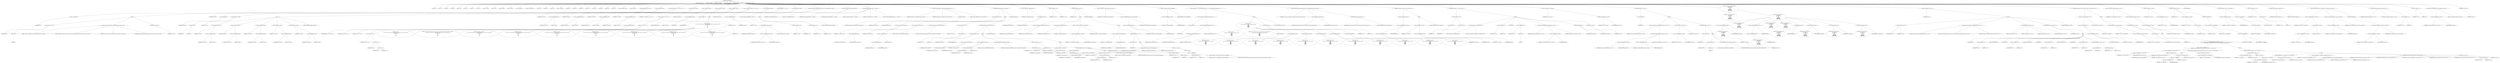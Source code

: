 digraph hostapd_notif_assoc {  
"1000129" [label = "(METHOD,hostapd_notif_assoc)" ]
"1000130" [label = "(PARAM,hostapd_data *hapd)" ]
"1000131" [label = "(PARAM,const u8 *addr)" ]
"1000132" [label = "(PARAM,const u8 *req_ies)" ]
"1000133" [label = "(PARAM,size_t req_ies_len)" ]
"1000134" [label = "(PARAM,int reassoc)" ]
"1000135" [label = "(BLOCK,,)" ]
"1000136" [label = "(LOCAL,v5: int)" ]
"1000137" [label = "(LOCAL,v7: int)" ]
"1000138" [label = "(LOCAL,v9: int)" ]
"1000139" [label = "(LOCAL,v10: int)" ]
"1000140" [label = "(LOCAL,v11: int)" ]
"1000141" [label = "(LOCAL,v12: int)" ]
"1000142" [label = "(LOCAL,v15: int)" ]
"1000143" [label = "(LOCAL,v17: int)" ]
"1000144" [label = "(LOCAL,v18: const u8 *)" ]
"1000145" [label = "(LOCAL,v19: size_t)" ]
"1000146" [label = "(LOCAL,v20: sta_info *)" ]
"1000147" [label = "(LOCAL,v21: sta_info *)" ]
"1000148" [label = "(LOCAL,v22: unsigned int)" ]
"1000149" [label = "(LOCAL,v23: wpa_state_machine *)" ]
"1000150" [label = "(LOCAL,v24: int)" ]
"1000151" [label = "(LOCAL,v25: int)" ]
"1000152" [label = "(LOCAL,v26: u32)" ]
"1000153" [label = "(LOCAL,v27: unsigned int)" ]
"1000154" [label = "(LOCAL,v28: int)" ]
"1000155" [label = "(LOCAL,v29: int)" ]
"1000156" [label = "(LOCAL,v30: int)" ]
"1000157" [label = "(LOCAL,v31: u8 *)" ]
"1000158" [label = "(LOCAL,v32: int)" ]
"1000159" [label = "(LOCAL,res: int)" ]
"1000160" [label = "(LOCAL,resa: int)" ]
"1000161" [label = "(LOCAL,v35: int)" ]
"1000162" [label = "(LOCAL,elems: ieee802_11_elems)" ]
"1000163" [label = "(LOCAL,buf: u8 [ 1064 ])" ]
"1000164" [label = "(CONTROL_STRUCTURE,if ( !addr ),if ( !addr ))" ]
"1000165" [label = "(<operator>.logicalNot,!addr)" ]
"1000166" [label = "(IDENTIFIER,addr,!addr)" ]
"1000167" [label = "(BLOCK,,)" ]
"1000168" [label = "(<operator>.assignment,v15 = -1)" ]
"1000169" [label = "(IDENTIFIER,v15,v15 = -1)" ]
"1000170" [label = "(<operator>.minus,-1)" ]
"1000171" [label = "(LITERAL,1,-1)" ]
"1000172" [label = "(wpa_printf,wpa_printf(2, \"hostapd_notif_assoc: Skip event with no address\", req_ies, req_ies_len))" ]
"1000173" [label = "(LITERAL,2,wpa_printf(2, \"hostapd_notif_assoc: Skip event with no address\", req_ies, req_ies_len))" ]
"1000174" [label = "(LITERAL,\"hostapd_notif_assoc: Skip event with no address\",wpa_printf(2, \"hostapd_notif_assoc: Skip event with no address\", req_ies, req_ies_len))" ]
"1000175" [label = "(IDENTIFIER,req_ies,wpa_printf(2, \"hostapd_notif_assoc: Skip event with no address\", req_ies, req_ies_len))" ]
"1000176" [label = "(IDENTIFIER,req_ies_len,wpa_printf(2, \"hostapd_notif_assoc: Skip event with no address\", req_ies, req_ies_len))" ]
"1000177" [label = "(RETURN,return v15;,return v15;)" ]
"1000178" [label = "(IDENTIFIER,v15,return v15;)" ]
"1000179" [label = "(<operator>.assignment,v5 = *addr)" ]
"1000180" [label = "(IDENTIFIER,v5,v5 = *addr)" ]
"1000181" [label = "(<operator>.indirection,*addr)" ]
"1000182" [label = "(IDENTIFIER,addr,v5 = *addr)" ]
"1000183" [label = "(CONTROL_STRUCTURE,if ( (v5 & 1) != 0 ),if ( (v5 & 1) != 0 ))" ]
"1000184" [label = "(<operator>.notEquals,(v5 & 1) != 0)" ]
"1000185" [label = "(<operator>.and,v5 & 1)" ]
"1000186" [label = "(IDENTIFIER,v5,v5 & 1)" ]
"1000187" [label = "(LITERAL,1,v5 & 1)" ]
"1000188" [label = "(LITERAL,0,(v5 & 1) != 0)" ]
"1000189" [label = "(BLOCK,,)" ]
"1000190" [label = "(<operator>.assignment,v7 = addr[1])" ]
"1000191" [label = "(IDENTIFIER,v7,v7 = addr[1])" ]
"1000192" [label = "(<operator>.indirectIndexAccess,addr[1])" ]
"1000193" [label = "(IDENTIFIER,addr,v7 = addr[1])" ]
"1000194" [label = "(LITERAL,1,v7 = addr[1])" ]
"1000195" [label = "(<operator>.assignment,v9 = addr[2])" ]
"1000196" [label = "(IDENTIFIER,v9,v9 = addr[2])" ]
"1000197" [label = "(<operator>.indirectIndexAccess,addr[2])" ]
"1000198" [label = "(IDENTIFIER,addr,v9 = addr[2])" ]
"1000199" [label = "(LITERAL,2,v9 = addr[2])" ]
"1000200" [label = "(<operator>.assignment,v10 = addr[3])" ]
"1000201" [label = "(IDENTIFIER,v10,v10 = addr[3])" ]
"1000202" [label = "(<operator>.indirectIndexAccess,addr[3])" ]
"1000203" [label = "(IDENTIFIER,addr,v10 = addr[3])" ]
"1000204" [label = "(LITERAL,3,v10 = addr[3])" ]
"1000205" [label = "(<operator>.assignment,v11 = addr[4])" ]
"1000206" [label = "(IDENTIFIER,v11,v11 = addr[4])" ]
"1000207" [label = "(<operator>.indirectIndexAccess,addr[4])" ]
"1000208" [label = "(IDENTIFIER,addr,v11 = addr[4])" ]
"1000209" [label = "(LITERAL,4,v11 = addr[4])" ]
"1000210" [label = "(<operator>.assignment,v12 = addr[5])" ]
"1000211" [label = "(IDENTIFIER,v12,v12 = addr[5])" ]
"1000212" [label = "(<operator>.indirectIndexAccess,addr[5])" ]
"1000213" [label = "(IDENTIFIER,addr,v12 = addr[5])" ]
"1000214" [label = "(LITERAL,5,v12 = addr[5])" ]
"1000215" [label = "(CONTROL_STRUCTURE,goto LABEL_6;,goto LABEL_6;)" ]
"1000216" [label = "(<operator>.assignment,v7 = addr[1])" ]
"1000217" [label = "(IDENTIFIER,v7,v7 = addr[1])" ]
"1000218" [label = "(<operator>.indirectIndexAccess,addr[1])" ]
"1000219" [label = "(IDENTIFIER,addr,v7 = addr[1])" ]
"1000220" [label = "(LITERAL,1,v7 = addr[1])" ]
"1000221" [label = "(<operator>.assignment,v9 = addr[2])" ]
"1000222" [label = "(IDENTIFIER,v9,v9 = addr[2])" ]
"1000223" [label = "(<operator>.indirectIndexAccess,addr[2])" ]
"1000224" [label = "(IDENTIFIER,addr,v9 = addr[2])" ]
"1000225" [label = "(LITERAL,2,v9 = addr[2])" ]
"1000226" [label = "(<operator>.assignment,v10 = addr[3])" ]
"1000227" [label = "(IDENTIFIER,v10,v10 = addr[3])" ]
"1000228" [label = "(<operator>.indirectIndexAccess,addr[3])" ]
"1000229" [label = "(IDENTIFIER,addr,v10 = addr[3])" ]
"1000230" [label = "(LITERAL,3,v10 = addr[3])" ]
"1000231" [label = "(<operator>.assignment,v11 = addr[4])" ]
"1000232" [label = "(IDENTIFIER,v11,v11 = addr[4])" ]
"1000233" [label = "(<operator>.indirectIndexAccess,addr[4])" ]
"1000234" [label = "(IDENTIFIER,addr,v11 = addr[4])" ]
"1000235" [label = "(LITERAL,4,v11 = addr[4])" ]
"1000236" [label = "(<operator>.assignment,v12 = addr[5] | v11 | v10 | v9 | v5 | v7)" ]
"1000237" [label = "(IDENTIFIER,v12,v12 = addr[5] | v11 | v10 | v9 | v5 | v7)" ]
"1000238" [label = "(<operator>.or,addr[5] | v11 | v10 | v9 | v5 | v7)" ]
"1000239" [label = "(<operator>.indirectIndexAccess,addr[5])" ]
"1000240" [label = "(IDENTIFIER,addr,addr[5] | v11 | v10 | v9 | v5 | v7)" ]
"1000241" [label = "(LITERAL,5,addr[5] | v11 | v10 | v9 | v5 | v7)" ]
"1000242" [label = "(<operator>.or,v11 | v10 | v9 | v5 | v7)" ]
"1000243" [label = "(IDENTIFIER,v11,v11 | v10 | v9 | v5 | v7)" ]
"1000244" [label = "(<operator>.or,v10 | v9 | v5 | v7)" ]
"1000245" [label = "(IDENTIFIER,v10,v10 | v9 | v5 | v7)" ]
"1000246" [label = "(<operator>.or,v9 | v5 | v7)" ]
"1000247" [label = "(IDENTIFIER,v9,v9 | v5 | v7)" ]
"1000248" [label = "(<operator>.or,v5 | v7)" ]
"1000249" [label = "(IDENTIFIER,v5,v5 | v7)" ]
"1000250" [label = "(IDENTIFIER,v7,v5 | v7)" ]
"1000251" [label = "(<operator>.assignment,res = addr[5])" ]
"1000252" [label = "(IDENTIFIER,res,res = addr[5])" ]
"1000253" [label = "(<operator>.indirectIndexAccess,addr[5])" ]
"1000254" [label = "(IDENTIFIER,addr,res = addr[5])" ]
"1000255" [label = "(LITERAL,5,res = addr[5])" ]
"1000256" [label = "(CONTROL_STRUCTURE,if ( !v12 ),if ( !v12 ))" ]
"1000257" [label = "(<operator>.logicalNot,!v12)" ]
"1000258" [label = "(IDENTIFIER,v12,!v12)" ]
"1000259" [label = "(BLOCK,,)" ]
"1000260" [label = "(JUMP_TARGET,LABEL_6)" ]
"1000261" [label = "(wpa_printf,wpa_printf(\n      2,\n      \"%s: Invalid SA=%02x:%02x:%02x:%02x:%02x:%02x in received indication - ignore this indication silently\",\n      \"hostapd_notif_assoc\",\n      v5,\n      v7,\n      v9,\n      v10,\n      v11,\n      v12))" ]
"1000262" [label = "(LITERAL,2,wpa_printf(\n      2,\n      \"%s: Invalid SA=%02x:%02x:%02x:%02x:%02x:%02x in received indication - ignore this indication silently\",\n      \"hostapd_notif_assoc\",\n      v5,\n      v7,\n      v9,\n      v10,\n      v11,\n      v12))" ]
"1000263" [label = "(LITERAL,\"%s: Invalid SA=%02x:%02x:%02x:%02x:%02x:%02x in received indication - ignore this indication silently\",wpa_printf(\n      2,\n      \"%s: Invalid SA=%02x:%02x:%02x:%02x:%02x:%02x in received indication - ignore this indication silently\",\n      \"hostapd_notif_assoc\",\n      v5,\n      v7,\n      v9,\n      v10,\n      v11,\n      v12))" ]
"1000264" [label = "(LITERAL,\"hostapd_notif_assoc\",wpa_printf(\n      2,\n      \"%s: Invalid SA=%02x:%02x:%02x:%02x:%02x:%02x in received indication - ignore this indication silently\",\n      \"hostapd_notif_assoc\",\n      v5,\n      v7,\n      v9,\n      v10,\n      v11,\n      v12))" ]
"1000265" [label = "(IDENTIFIER,v5,wpa_printf(\n      2,\n      \"%s: Invalid SA=%02x:%02x:%02x:%02x:%02x:%02x in received indication - ignore this indication silently\",\n      \"hostapd_notif_assoc\",\n      v5,\n      v7,\n      v9,\n      v10,\n      v11,\n      v12))" ]
"1000266" [label = "(IDENTIFIER,v7,wpa_printf(\n      2,\n      \"%s: Invalid SA=%02x:%02x:%02x:%02x:%02x:%02x in received indication - ignore this indication silently\",\n      \"hostapd_notif_assoc\",\n      v5,\n      v7,\n      v9,\n      v10,\n      v11,\n      v12))" ]
"1000267" [label = "(IDENTIFIER,v9,wpa_printf(\n      2,\n      \"%s: Invalid SA=%02x:%02x:%02x:%02x:%02x:%02x in received indication - ignore this indication silently\",\n      \"hostapd_notif_assoc\",\n      v5,\n      v7,\n      v9,\n      v10,\n      v11,\n      v12))" ]
"1000268" [label = "(IDENTIFIER,v10,wpa_printf(\n      2,\n      \"%s: Invalid SA=%02x:%02x:%02x:%02x:%02x:%02x in received indication - ignore this indication silently\",\n      \"hostapd_notif_assoc\",\n      v5,\n      v7,\n      v9,\n      v10,\n      v11,\n      v12))" ]
"1000269" [label = "(IDENTIFIER,v11,wpa_printf(\n      2,\n      \"%s: Invalid SA=%02x:%02x:%02x:%02x:%02x:%02x in received indication - ignore this indication silently\",\n      \"hostapd_notif_assoc\",\n      v5,\n      v7,\n      v9,\n      v10,\n      v11,\n      v12))" ]
"1000270" [label = "(IDENTIFIER,v12,wpa_printf(\n      2,\n      \"%s: Invalid SA=%02x:%02x:%02x:%02x:%02x:%02x in received indication - ignore this indication silently\",\n      \"hostapd_notif_assoc\",\n      v5,\n      v7,\n      v9,\n      v10,\n      v11,\n      v12))" ]
"1000271" [label = "(RETURN,return 0;,return 0;)" ]
"1000272" [label = "(LITERAL,0,return 0;)" ]
"1000273" [label = "(<operator>.assignment,v35 = addr[4])" ]
"1000274" [label = "(IDENTIFIER,v35,v35 = addr[4])" ]
"1000275" [label = "(<operator>.indirectIndexAccess,addr[4])" ]
"1000276" [label = "(IDENTIFIER,addr,v35 = addr[4])" ]
"1000277" [label = "(LITERAL,4,v35 = addr[4])" ]
"1000278" [label = "(CONTROL_STRUCTURE,if ( !memcmp(addr, hapd->own_addr, 6u) ),if ( !memcmp(addr, hapd->own_addr, 6u) ))" ]
"1000279" [label = "(<operator>.logicalNot,!memcmp(addr, hapd->own_addr, 6u))" ]
"1000280" [label = "(memcmp,memcmp(addr, hapd->own_addr, 6u))" ]
"1000281" [label = "(IDENTIFIER,addr,memcmp(addr, hapd->own_addr, 6u))" ]
"1000282" [label = "(<operator>.indirectFieldAccess,hapd->own_addr)" ]
"1000283" [label = "(IDENTIFIER,hapd,memcmp(addr, hapd->own_addr, 6u))" ]
"1000284" [label = "(FIELD_IDENTIFIER,own_addr,own_addr)" ]
"1000285" [label = "(LITERAL,6u,memcmp(addr, hapd->own_addr, 6u))" ]
"1000286" [label = "(BLOCK,,)" ]
"1000287" [label = "(<operator>.assignment,v11 = v35)" ]
"1000288" [label = "(IDENTIFIER,v11,v11 = v35)" ]
"1000289" [label = "(IDENTIFIER,v35,v11 = v35)" ]
"1000290" [label = "(<operator>.assignment,v12 = res)" ]
"1000291" [label = "(IDENTIFIER,v12,v12 = res)" ]
"1000292" [label = "(IDENTIFIER,res,v12 = res)" ]
"1000293" [label = "(CONTROL_STRUCTURE,goto LABEL_6;,goto LABEL_6;)" ]
"1000294" [label = "(random_add_randomness,random_add_randomness(addr, 6u))" ]
"1000295" [label = "(IDENTIFIER,addr,random_add_randomness(addr, 6u))" ]
"1000296" [label = "(LITERAL,6u,random_add_randomness(addr, 6u))" ]
"1000297" [label = "(hostapd_logger,hostapd_logger(hapd, addr, 1u, 2, \"associated\"))" ]
"1000298" [label = "(IDENTIFIER,hapd,hostapd_logger(hapd, addr, 1u, 2, \"associated\"))" ]
"1000299" [label = "(IDENTIFIER,addr,hostapd_logger(hapd, addr, 1u, 2, \"associated\"))" ]
"1000300" [label = "(LITERAL,1u,hostapd_logger(hapd, addr, 1u, 2, \"associated\"))" ]
"1000301" [label = "(LITERAL,2,hostapd_logger(hapd, addr, 1u, 2, \"associated\"))" ]
"1000302" [label = "(LITERAL,\"associated\",hostapd_logger(hapd, addr, 1u, 2, \"associated\"))" ]
"1000303" [label = "(ieee802_11_parse_elems,ieee802_11_parse_elems(req_ies, req_ies_len, &elems, 0))" ]
"1000304" [label = "(IDENTIFIER,req_ies,ieee802_11_parse_elems(req_ies, req_ies_len, &elems, 0))" ]
"1000305" [label = "(IDENTIFIER,req_ies_len,ieee802_11_parse_elems(req_ies, req_ies_len, &elems, 0))" ]
"1000306" [label = "(<operator>.addressOf,&elems)" ]
"1000307" [label = "(IDENTIFIER,elems,ieee802_11_parse_elems(req_ies, req_ies_len, &elems, 0))" ]
"1000308" [label = "(LITERAL,0,ieee802_11_parse_elems(req_ies, req_ies_len, &elems, 0))" ]
"1000309" [label = "(CONTROL_STRUCTURE,if ( elems.wps_ie ),if ( elems.wps_ie ))" ]
"1000310" [label = "(<operator>.fieldAccess,elems.wps_ie)" ]
"1000311" [label = "(IDENTIFIER,elems,if ( elems.wps_ie ))" ]
"1000312" [label = "(FIELD_IDENTIFIER,wps_ie,wps_ie)" ]
"1000313" [label = "(BLOCK,,)" ]
"1000314" [label = "(<operator>.assignment,v17 = elems.wps_ie_len)" ]
"1000315" [label = "(IDENTIFIER,v17,v17 = elems.wps_ie_len)" ]
"1000316" [label = "(<operator>.fieldAccess,elems.wps_ie_len)" ]
"1000317" [label = "(IDENTIFIER,elems,v17 = elems.wps_ie_len)" ]
"1000318" [label = "(FIELD_IDENTIFIER,wps_ie_len,wps_ie_len)" ]
"1000319" [label = "(<operator>.assignment,v18 = elems.wps_ie - 2)" ]
"1000320" [label = "(IDENTIFIER,v18,v18 = elems.wps_ie - 2)" ]
"1000321" [label = "(<operator>.subtraction,elems.wps_ie - 2)" ]
"1000322" [label = "(<operator>.fieldAccess,elems.wps_ie)" ]
"1000323" [label = "(IDENTIFIER,elems,elems.wps_ie - 2)" ]
"1000324" [label = "(FIELD_IDENTIFIER,wps_ie,wps_ie)" ]
"1000325" [label = "(LITERAL,2,elems.wps_ie - 2)" ]
"1000326" [label = "(wpa_printf,wpa_printf(2, \"STA included WPS IE in (Re)AssocReq\"))" ]
"1000327" [label = "(LITERAL,2,wpa_printf(2, \"STA included WPS IE in (Re)AssocReq\"))" ]
"1000328" [label = "(LITERAL,\"STA included WPS IE in (Re)AssocReq\",wpa_printf(2, \"STA included WPS IE in (Re)AssocReq\"))" ]
"1000329" [label = "(<operator>.assignment,v19 = v17 + 2)" ]
"1000330" [label = "(IDENTIFIER,v19,v19 = v17 + 2)" ]
"1000331" [label = "(<operator>.addition,v17 + 2)" ]
"1000332" [label = "(IDENTIFIER,v17,v17 + 2)" ]
"1000333" [label = "(LITERAL,2,v17 + 2)" ]
"1000334" [label = "(CONTROL_STRUCTURE,else,else)" ]
"1000335" [label = "(CONTROL_STRUCTURE,if ( elems.rsn_ie ),if ( elems.rsn_ie ))" ]
"1000336" [label = "(<operator>.fieldAccess,elems.rsn_ie)" ]
"1000337" [label = "(IDENTIFIER,elems,if ( elems.rsn_ie ))" ]
"1000338" [label = "(FIELD_IDENTIFIER,rsn_ie,rsn_ie)" ]
"1000339" [label = "(BLOCK,,)" ]
"1000340" [label = "(<operator>.assignment,v29 = elems.rsn_ie_len)" ]
"1000341" [label = "(IDENTIFIER,v29,v29 = elems.rsn_ie_len)" ]
"1000342" [label = "(<operator>.fieldAccess,elems.rsn_ie_len)" ]
"1000343" [label = "(IDENTIFIER,elems,v29 = elems.rsn_ie_len)" ]
"1000344" [label = "(FIELD_IDENTIFIER,rsn_ie_len,rsn_ie_len)" ]
"1000345" [label = "(<operator>.assignment,v18 = elems.rsn_ie - 2)" ]
"1000346" [label = "(IDENTIFIER,v18,v18 = elems.rsn_ie - 2)" ]
"1000347" [label = "(<operator>.subtraction,elems.rsn_ie - 2)" ]
"1000348" [label = "(<operator>.fieldAccess,elems.rsn_ie)" ]
"1000349" [label = "(IDENTIFIER,elems,elems.rsn_ie - 2)" ]
"1000350" [label = "(FIELD_IDENTIFIER,rsn_ie,rsn_ie)" ]
"1000351" [label = "(LITERAL,2,elems.rsn_ie - 2)" ]
"1000352" [label = "(wpa_printf,wpa_printf(2, \"STA included RSN IE in (Re)AssocReq\"))" ]
"1000353" [label = "(LITERAL,2,wpa_printf(2, \"STA included RSN IE in (Re)AssocReq\"))" ]
"1000354" [label = "(LITERAL,\"STA included RSN IE in (Re)AssocReq\",wpa_printf(2, \"STA included RSN IE in (Re)AssocReq\"))" ]
"1000355" [label = "(<operator>.assignment,v19 = v29 + 2)" ]
"1000356" [label = "(IDENTIFIER,v19,v19 = v29 + 2)" ]
"1000357" [label = "(<operator>.addition,v29 + 2)" ]
"1000358" [label = "(IDENTIFIER,v29,v29 + 2)" ]
"1000359" [label = "(LITERAL,2,v29 + 2)" ]
"1000360" [label = "(CONTROL_STRUCTURE,else,else)" ]
"1000361" [label = "(BLOCK,,)" ]
"1000362" [label = "(<operator>.assignment,v18 = elems.wpa_ie)" ]
"1000363" [label = "(IDENTIFIER,v18,v18 = elems.wpa_ie)" ]
"1000364" [label = "(<operator>.fieldAccess,elems.wpa_ie)" ]
"1000365" [label = "(IDENTIFIER,elems,v18 = elems.wpa_ie)" ]
"1000366" [label = "(FIELD_IDENTIFIER,wpa_ie,wpa_ie)" ]
"1000367" [label = "(CONTROL_STRUCTURE,if ( elems.wpa_ie ),if ( elems.wpa_ie ))" ]
"1000368" [label = "(<operator>.fieldAccess,elems.wpa_ie)" ]
"1000369" [label = "(IDENTIFIER,elems,if ( elems.wpa_ie ))" ]
"1000370" [label = "(FIELD_IDENTIFIER,wpa_ie,wpa_ie)" ]
"1000371" [label = "(BLOCK,,)" ]
"1000372" [label = "(<operator>.assignment,v30 = elems.wpa_ie_len)" ]
"1000373" [label = "(IDENTIFIER,v30,v30 = elems.wpa_ie_len)" ]
"1000374" [label = "(<operator>.fieldAccess,elems.wpa_ie_len)" ]
"1000375" [label = "(IDENTIFIER,elems,v30 = elems.wpa_ie_len)" ]
"1000376" [label = "(FIELD_IDENTIFIER,wpa_ie_len,wpa_ie_len)" ]
"1000377" [label = "(<operator>.assignment,v18 = elems.wpa_ie - 2)" ]
"1000378" [label = "(IDENTIFIER,v18,v18 = elems.wpa_ie - 2)" ]
"1000379" [label = "(<operator>.subtraction,elems.wpa_ie - 2)" ]
"1000380" [label = "(<operator>.fieldAccess,elems.wpa_ie)" ]
"1000381" [label = "(IDENTIFIER,elems,elems.wpa_ie - 2)" ]
"1000382" [label = "(FIELD_IDENTIFIER,wpa_ie,wpa_ie)" ]
"1000383" [label = "(LITERAL,2,elems.wpa_ie - 2)" ]
"1000384" [label = "(wpa_printf,wpa_printf(2, \"STA included WPA IE in (Re)AssocReq\"))" ]
"1000385" [label = "(LITERAL,2,wpa_printf(2, \"STA included WPA IE in (Re)AssocReq\"))" ]
"1000386" [label = "(LITERAL,\"STA included WPA IE in (Re)AssocReq\",wpa_printf(2, \"STA included WPA IE in (Re)AssocReq\"))" ]
"1000387" [label = "(<operator>.assignment,v19 = v30 + 2)" ]
"1000388" [label = "(IDENTIFIER,v19,v19 = v30 + 2)" ]
"1000389" [label = "(<operator>.addition,v30 + 2)" ]
"1000390" [label = "(IDENTIFIER,v30,v30 + 2)" ]
"1000391" [label = "(LITERAL,2,v30 + 2)" ]
"1000392" [label = "(CONTROL_STRUCTURE,else,else)" ]
"1000393" [label = "(BLOCK,,)" ]
"1000394" [label = "(<operator>.assignment,v19 = 0)" ]
"1000395" [label = "(IDENTIFIER,v19,v19 = 0)" ]
"1000396" [label = "(LITERAL,0,v19 = 0)" ]
"1000397" [label = "(wpa_printf,wpa_printf(2, \"STA did not include WPS/RSN/WPA IE in (Re)AssocReq\"))" ]
"1000398" [label = "(LITERAL,2,wpa_printf(2, \"STA did not include WPS/RSN/WPA IE in (Re)AssocReq\"))" ]
"1000399" [label = "(LITERAL,\"STA did not include WPS/RSN/WPA IE in (Re)AssocReq\",wpa_printf(2, \"STA did not include WPS/RSN/WPA IE in (Re)AssocReq\"))" ]
"1000400" [label = "(<operator>.assignment,v20 = ap_get_sta(hapd, addr))" ]
"1000401" [label = "(IDENTIFIER,v20,v20 = ap_get_sta(hapd, addr))" ]
"1000402" [label = "(ap_get_sta,ap_get_sta(hapd, addr))" ]
"1000403" [label = "(IDENTIFIER,hapd,ap_get_sta(hapd, addr))" ]
"1000404" [label = "(IDENTIFIER,addr,ap_get_sta(hapd, addr))" ]
"1000405" [label = "(<operator>.assignment,v21 = v20)" ]
"1000406" [label = "(IDENTIFIER,v21,v21 = v20)" ]
"1000407" [label = "(IDENTIFIER,v20,v21 = v20)" ]
"1000408" [label = "(CONTROL_STRUCTURE,if ( v20 ),if ( v20 ))" ]
"1000409" [label = "(IDENTIFIER,v20,if ( v20 ))" ]
"1000410" [label = "(BLOCK,,)" ]
"1000411" [label = "(ap_sta_no_session_timeout,ap_sta_no_session_timeout(hapd, v20))" ]
"1000412" [label = "(IDENTIFIER,hapd,ap_sta_no_session_timeout(hapd, v20))" ]
"1000413" [label = "(IDENTIFIER,v20,ap_sta_no_session_timeout(hapd, v20))" ]
"1000414" [label = "(accounting_sta_stop,accounting_sta_stop(hapd, v21))" ]
"1000415" [label = "(IDENTIFIER,hapd,accounting_sta_stop(hapd, v21))" ]
"1000416" [label = "(IDENTIFIER,v21,accounting_sta_stop(hapd, v21))" ]
"1000417" [label = "(<operator>.assignment,v21->timeout_next = STA_NULLFUNC)" ]
"1000418" [label = "(<operator>.indirectFieldAccess,v21->timeout_next)" ]
"1000419" [label = "(IDENTIFIER,v21,v21->timeout_next = STA_NULLFUNC)" ]
"1000420" [label = "(FIELD_IDENTIFIER,timeout_next,timeout_next)" ]
"1000421" [label = "(IDENTIFIER,STA_NULLFUNC,v21->timeout_next = STA_NULLFUNC)" ]
"1000422" [label = "(CONTROL_STRUCTURE,else,else)" ]
"1000423" [label = "(BLOCK,,)" ]
"1000424" [label = "(<operator>.assignment,v21 = ap_sta_add(hapd, addr))" ]
"1000425" [label = "(IDENTIFIER,v21,v21 = ap_sta_add(hapd, addr))" ]
"1000426" [label = "(ap_sta_add,ap_sta_add(hapd, addr))" ]
"1000427" [label = "(IDENTIFIER,hapd,ap_sta_add(hapd, addr))" ]
"1000428" [label = "(IDENTIFIER,addr,ap_sta_add(hapd, addr))" ]
"1000429" [label = "(CONTROL_STRUCTURE,if ( !v21 ),if ( !v21 ))" ]
"1000430" [label = "(<operator>.logicalNot,!v21)" ]
"1000431" [label = "(IDENTIFIER,v21,!v21)" ]
"1000432" [label = "(BLOCK,,)" ]
"1000433" [label = "(hostapd_drv_sta_disassoc,hostapd_drv_sta_disassoc(hapd, addr, 5))" ]
"1000434" [label = "(IDENTIFIER,hapd,hostapd_drv_sta_disassoc(hapd, addr, 5))" ]
"1000435" [label = "(IDENTIFIER,addr,hostapd_drv_sta_disassoc(hapd, addr, 5))" ]
"1000436" [label = "(LITERAL,5,hostapd_drv_sta_disassoc(hapd, addr, 5))" ]
"1000437" [label = "(RETURN,return -1;,return -1;)" ]
"1000438" [label = "(<operator>.minus,-1)" ]
"1000439" [label = "(LITERAL,1,-1)" ]
"1000440" [label = "(<operator>.assignment,v22 = hapd->iface->drv_max_acl_mac_addrs)" ]
"1000441" [label = "(IDENTIFIER,v22,v22 = hapd->iface->drv_max_acl_mac_addrs)" ]
"1000442" [label = "(<operator>.indirectFieldAccess,hapd->iface->drv_max_acl_mac_addrs)" ]
"1000443" [label = "(<operator>.indirectFieldAccess,hapd->iface)" ]
"1000444" [label = "(IDENTIFIER,hapd,v22 = hapd->iface->drv_max_acl_mac_addrs)" ]
"1000445" [label = "(FIELD_IDENTIFIER,iface,iface)" ]
"1000446" [label = "(FIELD_IDENTIFIER,drv_max_acl_mac_addrs,drv_max_acl_mac_addrs)" ]
"1000447" [label = "(<operators>.assignmentAnd,v21->flags &= 0xFFFECFFF)" ]
"1000448" [label = "(<operator>.indirectFieldAccess,v21->flags)" ]
"1000449" [label = "(IDENTIFIER,v21,v21->flags &= 0xFFFECFFF)" ]
"1000450" [label = "(FIELD_IDENTIFIER,flags,flags)" ]
"1000451" [label = "(LITERAL,0xFFFECFFF,v21->flags &= 0xFFFECFFF)" ]
"1000452" [label = "(CONTROL_STRUCTURE,if ( !v22 && hostapd_check_acl(hapd, addr, 0) != 1 ),if ( !v22 && hostapd_check_acl(hapd, addr, 0) != 1 ))" ]
"1000453" [label = "(<operator>.logicalAnd,!v22 && hostapd_check_acl(hapd, addr, 0) != 1)" ]
"1000454" [label = "(<operator>.logicalNot,!v22)" ]
"1000455" [label = "(IDENTIFIER,v22,!v22)" ]
"1000456" [label = "(<operator>.notEquals,hostapd_check_acl(hapd, addr, 0) != 1)" ]
"1000457" [label = "(hostapd_check_acl,hostapd_check_acl(hapd, addr, 0))" ]
"1000458" [label = "(IDENTIFIER,hapd,hostapd_check_acl(hapd, addr, 0))" ]
"1000459" [label = "(IDENTIFIER,addr,hostapd_check_acl(hapd, addr, 0))" ]
"1000460" [label = "(LITERAL,0,hostapd_check_acl(hapd, addr, 0))" ]
"1000461" [label = "(LITERAL,1,hostapd_check_acl(hapd, addr, 0) != 1)" ]
"1000462" [label = "(BLOCK,,)" ]
"1000463" [label = "(wpa_printf,wpa_printf(\n      3,\n      \"STA %02x:%02x:%02x:%02x:%02x:%02x not allowed to connect\",\n      *addr,\n      addr[1],\n      addr[2],\n      addr[3],\n      addr[4],\n      addr[5]))" ]
"1000464" [label = "(LITERAL,3,wpa_printf(\n      3,\n      \"STA %02x:%02x:%02x:%02x:%02x:%02x not allowed to connect\",\n      *addr,\n      addr[1],\n      addr[2],\n      addr[3],\n      addr[4],\n      addr[5]))" ]
"1000465" [label = "(LITERAL,\"STA %02x:%02x:%02x:%02x:%02x:%02x not allowed to connect\",wpa_printf(\n      3,\n      \"STA %02x:%02x:%02x:%02x:%02x:%02x not allowed to connect\",\n      *addr,\n      addr[1],\n      addr[2],\n      addr[3],\n      addr[4],\n      addr[5]))" ]
"1000466" [label = "(<operator>.indirection,*addr)" ]
"1000467" [label = "(IDENTIFIER,addr,wpa_printf(\n      3,\n      \"STA %02x:%02x:%02x:%02x:%02x:%02x not allowed to connect\",\n      *addr,\n      addr[1],\n      addr[2],\n      addr[3],\n      addr[4],\n      addr[5]))" ]
"1000468" [label = "(<operator>.indirectIndexAccess,addr[1])" ]
"1000469" [label = "(IDENTIFIER,addr,wpa_printf(\n      3,\n      \"STA %02x:%02x:%02x:%02x:%02x:%02x not allowed to connect\",\n      *addr,\n      addr[1],\n      addr[2],\n      addr[3],\n      addr[4],\n      addr[5]))" ]
"1000470" [label = "(LITERAL,1,wpa_printf(\n      3,\n      \"STA %02x:%02x:%02x:%02x:%02x:%02x not allowed to connect\",\n      *addr,\n      addr[1],\n      addr[2],\n      addr[3],\n      addr[4],\n      addr[5]))" ]
"1000471" [label = "(<operator>.indirectIndexAccess,addr[2])" ]
"1000472" [label = "(IDENTIFIER,addr,wpa_printf(\n      3,\n      \"STA %02x:%02x:%02x:%02x:%02x:%02x not allowed to connect\",\n      *addr,\n      addr[1],\n      addr[2],\n      addr[3],\n      addr[4],\n      addr[5]))" ]
"1000473" [label = "(LITERAL,2,wpa_printf(\n      3,\n      \"STA %02x:%02x:%02x:%02x:%02x:%02x not allowed to connect\",\n      *addr,\n      addr[1],\n      addr[2],\n      addr[3],\n      addr[4],\n      addr[5]))" ]
"1000474" [label = "(<operator>.indirectIndexAccess,addr[3])" ]
"1000475" [label = "(IDENTIFIER,addr,wpa_printf(\n      3,\n      \"STA %02x:%02x:%02x:%02x:%02x:%02x not allowed to connect\",\n      *addr,\n      addr[1],\n      addr[2],\n      addr[3],\n      addr[4],\n      addr[5]))" ]
"1000476" [label = "(LITERAL,3,wpa_printf(\n      3,\n      \"STA %02x:%02x:%02x:%02x:%02x:%02x not allowed to connect\",\n      *addr,\n      addr[1],\n      addr[2],\n      addr[3],\n      addr[4],\n      addr[5]))" ]
"1000477" [label = "(<operator>.indirectIndexAccess,addr[4])" ]
"1000478" [label = "(IDENTIFIER,addr,wpa_printf(\n      3,\n      \"STA %02x:%02x:%02x:%02x:%02x:%02x not allowed to connect\",\n      *addr,\n      addr[1],\n      addr[2],\n      addr[3],\n      addr[4],\n      addr[5]))" ]
"1000479" [label = "(LITERAL,4,wpa_printf(\n      3,\n      \"STA %02x:%02x:%02x:%02x:%02x:%02x not allowed to connect\",\n      *addr,\n      addr[1],\n      addr[2],\n      addr[3],\n      addr[4],\n      addr[5]))" ]
"1000480" [label = "(<operator>.indirectIndexAccess,addr[5])" ]
"1000481" [label = "(IDENTIFIER,addr,wpa_printf(\n      3,\n      \"STA %02x:%02x:%02x:%02x:%02x:%02x not allowed to connect\",\n      *addr,\n      addr[1],\n      addr[2],\n      addr[3],\n      addr[4],\n      addr[5]))" ]
"1000482" [label = "(LITERAL,5,wpa_printf(\n      3,\n      \"STA %02x:%02x:%02x:%02x:%02x:%02x not allowed to connect\",\n      *addr,\n      addr[1],\n      addr[2],\n      addr[3],\n      addr[4],\n      addr[5]))" ]
"1000483" [label = "(<operator>.assignment,v32 = 1)" ]
"1000484" [label = "(IDENTIFIER,v32,v32 = 1)" ]
"1000485" [label = "(LITERAL,1,v32 = 1)" ]
"1000486" [label = "(CONTROL_STRUCTURE,goto fail;,goto fail;)" ]
"1000487" [label = "(ap_copy_sta_supp_op_classes,ap_copy_sta_supp_op_classes(v21, elems.supp_op_classes, elems.supp_op_classes_len))" ]
"1000488" [label = "(IDENTIFIER,v21,ap_copy_sta_supp_op_classes(v21, elems.supp_op_classes, elems.supp_op_classes_len))" ]
"1000489" [label = "(<operator>.fieldAccess,elems.supp_op_classes)" ]
"1000490" [label = "(IDENTIFIER,elems,ap_copy_sta_supp_op_classes(v21, elems.supp_op_classes, elems.supp_op_classes_len))" ]
"1000491" [label = "(FIELD_IDENTIFIER,supp_op_classes,supp_op_classes)" ]
"1000492" [label = "(<operator>.fieldAccess,elems.supp_op_classes_len)" ]
"1000493" [label = "(IDENTIFIER,elems,ap_copy_sta_supp_op_classes(v21, elems.supp_op_classes, elems.supp_op_classes_len))" ]
"1000494" [label = "(FIELD_IDENTIFIER,supp_op_classes_len,supp_op_classes_len)" ]
"1000495" [label = "(CONTROL_STRUCTURE,if ( !hapd->conf->wpa ),if ( !hapd->conf->wpa ))" ]
"1000496" [label = "(<operator>.logicalNot,!hapd->conf->wpa)" ]
"1000497" [label = "(<operator>.indirectFieldAccess,hapd->conf->wpa)" ]
"1000498" [label = "(<operator>.indirectFieldAccess,hapd->conf)" ]
"1000499" [label = "(IDENTIFIER,hapd,!hapd->conf->wpa)" ]
"1000500" [label = "(FIELD_IDENTIFIER,conf,conf)" ]
"1000501" [label = "(FIELD_IDENTIFIER,wpa,wpa)" ]
"1000502" [label = "(BLOCK,,)" ]
"1000503" [label = "(<operator>.assignment,v27 = v21->flags)" ]
"1000504" [label = "(IDENTIFIER,v27,v27 = v21->flags)" ]
"1000505" [label = "(<operator>.indirectFieldAccess,v21->flags)" ]
"1000506" [label = "(IDENTIFIER,v21,v27 = v21->flags)" ]
"1000507" [label = "(FIELD_IDENTIFIER,flags,flags)" ]
"1000508" [label = "(CONTROL_STRUCTURE,goto LABEL_23;,goto LABEL_23;)" ]
"1000509" [label = "(CONTROL_STRUCTURE,if ( !v18 || !v19 ),if ( !v18 || !v19 ))" ]
"1000510" [label = "(<operator>.logicalOr,!v18 || !v19)" ]
"1000511" [label = "(<operator>.logicalNot,!v18)" ]
"1000512" [label = "(IDENTIFIER,v18,!v18)" ]
"1000513" [label = "(<operator>.logicalNot,!v19)" ]
"1000514" [label = "(IDENTIFIER,v19,!v19)" ]
"1000515" [label = "(BLOCK,,)" ]
"1000516" [label = "(wpa_printf,wpa_printf(2, \"No WPA/RSN IE from STA\"))" ]
"1000517" [label = "(LITERAL,2,wpa_printf(2, \"No WPA/RSN IE from STA\"))" ]
"1000518" [label = "(LITERAL,\"No WPA/RSN IE from STA\",wpa_printf(2, \"No WPA/RSN IE from STA\"))" ]
"1000519" [label = "(<operator>.assignment,v32 = 13)" ]
"1000520" [label = "(IDENTIFIER,v32,v32 = 13)" ]
"1000521" [label = "(LITERAL,13,v32 = 13)" ]
"1000522" [label = "(JUMP_TARGET,fail)" ]
"1000523" [label = "(<operator>.assignment,v15 = -1)" ]
"1000524" [label = "(IDENTIFIER,v15,v15 = -1)" ]
"1000525" [label = "(<operator>.minus,-1)" ]
"1000526" [label = "(LITERAL,1,-1)" ]
"1000527" [label = "(hostapd_drv_sta_disassoc,hostapd_drv_sta_disassoc(hapd, v21->addr, v32))" ]
"1000528" [label = "(IDENTIFIER,hapd,hostapd_drv_sta_disassoc(hapd, v21->addr, v32))" ]
"1000529" [label = "(<operator>.indirectFieldAccess,v21->addr)" ]
"1000530" [label = "(IDENTIFIER,v21,hostapd_drv_sta_disassoc(hapd, v21->addr, v32))" ]
"1000531" [label = "(FIELD_IDENTIFIER,addr,addr)" ]
"1000532" [label = "(IDENTIFIER,v32,hostapd_drv_sta_disassoc(hapd, v21->addr, v32))" ]
"1000533" [label = "(ap_free_sta,ap_free_sta(hapd, v21))" ]
"1000534" [label = "(IDENTIFIER,hapd,ap_free_sta(hapd, v21))" ]
"1000535" [label = "(IDENTIFIER,v21,ap_free_sta(hapd, v21))" ]
"1000536" [label = "(RETURN,return v15;,return v15;)" ]
"1000537" [label = "(IDENTIFIER,v15,return v15;)" ]
"1000538" [label = "(<operator>.assignment,v23 = v21->wpa_sm)" ]
"1000539" [label = "(IDENTIFIER,v23,v23 = v21->wpa_sm)" ]
"1000540" [label = "(<operator>.indirectFieldAccess,v21->wpa_sm)" ]
"1000541" [label = "(IDENTIFIER,v21,v23 = v21->wpa_sm)" ]
"1000542" [label = "(FIELD_IDENTIFIER,wpa_sm,wpa_sm)" ]
"1000543" [label = "(CONTROL_STRUCTURE,if ( !v23 ),if ( !v23 ))" ]
"1000544" [label = "(<operator>.logicalNot,!v23)" ]
"1000545" [label = "(IDENTIFIER,v23,!v23)" ]
"1000546" [label = "(BLOCK,,)" ]
"1000547" [label = "(<operator>.assignment,v23 = wpa_auth_sta_init(hapd->wpa_auth, v21->addr, 0))" ]
"1000548" [label = "(IDENTIFIER,v23,v23 = wpa_auth_sta_init(hapd->wpa_auth, v21->addr, 0))" ]
"1000549" [label = "(wpa_auth_sta_init,wpa_auth_sta_init(hapd->wpa_auth, v21->addr, 0))" ]
"1000550" [label = "(<operator>.indirectFieldAccess,hapd->wpa_auth)" ]
"1000551" [label = "(IDENTIFIER,hapd,wpa_auth_sta_init(hapd->wpa_auth, v21->addr, 0))" ]
"1000552" [label = "(FIELD_IDENTIFIER,wpa_auth,wpa_auth)" ]
"1000553" [label = "(<operator>.indirectFieldAccess,v21->addr)" ]
"1000554" [label = "(IDENTIFIER,v21,wpa_auth_sta_init(hapd->wpa_auth, v21->addr, 0))" ]
"1000555" [label = "(FIELD_IDENTIFIER,addr,addr)" ]
"1000556" [label = "(LITERAL,0,wpa_auth_sta_init(hapd->wpa_auth, v21->addr, 0))" ]
"1000557" [label = "(<operator>.assignment,v21->wpa_sm = v23)" ]
"1000558" [label = "(<operator>.indirectFieldAccess,v21->wpa_sm)" ]
"1000559" [label = "(IDENTIFIER,v21,v21->wpa_sm = v23)" ]
"1000560" [label = "(FIELD_IDENTIFIER,wpa_sm,wpa_sm)" ]
"1000561" [label = "(IDENTIFIER,v23,v21->wpa_sm = v23)" ]
"1000562" [label = "(CONTROL_STRUCTURE,if ( !v23 ),if ( !v23 ))" ]
"1000563" [label = "(<operator>.logicalNot,!v23)" ]
"1000564" [label = "(IDENTIFIER,v23,!v23)" ]
"1000565" [label = "(BLOCK,,)" ]
"1000566" [label = "(<operator>.assignment,v15 = -1)" ]
"1000567" [label = "(IDENTIFIER,v15,v15 = -1)" ]
"1000568" [label = "(<operator>.minus,-1)" ]
"1000569" [label = "(LITERAL,1,-1)" ]
"1000570" [label = "(wpa_printf,wpa_printf(5, \"Failed to initialize WPA state machine\"))" ]
"1000571" [label = "(LITERAL,5,wpa_printf(5, \"Failed to initialize WPA state machine\"))" ]
"1000572" [label = "(LITERAL,\"Failed to initialize WPA state machine\",wpa_printf(5, \"Failed to initialize WPA state machine\"))" ]
"1000573" [label = "(RETURN,return v15;,return v15;)" ]
"1000574" [label = "(IDENTIFIER,v15,return v15;)" ]
"1000575" [label = "(<operator>.assignment,v24 = wpa_validate_wpa_ie(\n          hapd->wpa_auth,\n          v23,\n          hapd->iface->freq,\n          v18,\n          v19,\n          elems.mdie,\n          elems.mdie_len,\n          elems.owe_dh,\n          elems.owe_dh_len))" ]
"1000576" [label = "(IDENTIFIER,v24,v24 = wpa_validate_wpa_ie(\n          hapd->wpa_auth,\n          v23,\n          hapd->iface->freq,\n          v18,\n          v19,\n          elems.mdie,\n          elems.mdie_len,\n          elems.owe_dh,\n          elems.owe_dh_len))" ]
"1000577" [label = "(wpa_validate_wpa_ie,wpa_validate_wpa_ie(\n          hapd->wpa_auth,\n          v23,\n          hapd->iface->freq,\n          v18,\n          v19,\n          elems.mdie,\n          elems.mdie_len,\n          elems.owe_dh,\n          elems.owe_dh_len))" ]
"1000578" [label = "(<operator>.indirectFieldAccess,hapd->wpa_auth)" ]
"1000579" [label = "(IDENTIFIER,hapd,wpa_validate_wpa_ie(\n          hapd->wpa_auth,\n          v23,\n          hapd->iface->freq,\n          v18,\n          v19,\n          elems.mdie,\n          elems.mdie_len,\n          elems.owe_dh,\n          elems.owe_dh_len))" ]
"1000580" [label = "(FIELD_IDENTIFIER,wpa_auth,wpa_auth)" ]
"1000581" [label = "(IDENTIFIER,v23,wpa_validate_wpa_ie(\n          hapd->wpa_auth,\n          v23,\n          hapd->iface->freq,\n          v18,\n          v19,\n          elems.mdie,\n          elems.mdie_len,\n          elems.owe_dh,\n          elems.owe_dh_len))" ]
"1000582" [label = "(<operator>.indirectFieldAccess,hapd->iface->freq)" ]
"1000583" [label = "(<operator>.indirectFieldAccess,hapd->iface)" ]
"1000584" [label = "(IDENTIFIER,hapd,wpa_validate_wpa_ie(\n          hapd->wpa_auth,\n          v23,\n          hapd->iface->freq,\n          v18,\n          v19,\n          elems.mdie,\n          elems.mdie_len,\n          elems.owe_dh,\n          elems.owe_dh_len))" ]
"1000585" [label = "(FIELD_IDENTIFIER,iface,iface)" ]
"1000586" [label = "(FIELD_IDENTIFIER,freq,freq)" ]
"1000587" [label = "(IDENTIFIER,v18,wpa_validate_wpa_ie(\n          hapd->wpa_auth,\n          v23,\n          hapd->iface->freq,\n          v18,\n          v19,\n          elems.mdie,\n          elems.mdie_len,\n          elems.owe_dh,\n          elems.owe_dh_len))" ]
"1000588" [label = "(IDENTIFIER,v19,wpa_validate_wpa_ie(\n          hapd->wpa_auth,\n          v23,\n          hapd->iface->freq,\n          v18,\n          v19,\n          elems.mdie,\n          elems.mdie_len,\n          elems.owe_dh,\n          elems.owe_dh_len))" ]
"1000589" [label = "(<operator>.fieldAccess,elems.mdie)" ]
"1000590" [label = "(IDENTIFIER,elems,wpa_validate_wpa_ie(\n          hapd->wpa_auth,\n          v23,\n          hapd->iface->freq,\n          v18,\n          v19,\n          elems.mdie,\n          elems.mdie_len,\n          elems.owe_dh,\n          elems.owe_dh_len))" ]
"1000591" [label = "(FIELD_IDENTIFIER,mdie,mdie)" ]
"1000592" [label = "(<operator>.fieldAccess,elems.mdie_len)" ]
"1000593" [label = "(IDENTIFIER,elems,wpa_validate_wpa_ie(\n          hapd->wpa_auth,\n          v23,\n          hapd->iface->freq,\n          v18,\n          v19,\n          elems.mdie,\n          elems.mdie_len,\n          elems.owe_dh,\n          elems.owe_dh_len))" ]
"1000594" [label = "(FIELD_IDENTIFIER,mdie_len,mdie_len)" ]
"1000595" [label = "(<operator>.fieldAccess,elems.owe_dh)" ]
"1000596" [label = "(IDENTIFIER,elems,wpa_validate_wpa_ie(\n          hapd->wpa_auth,\n          v23,\n          hapd->iface->freq,\n          v18,\n          v19,\n          elems.mdie,\n          elems.mdie_len,\n          elems.owe_dh,\n          elems.owe_dh_len))" ]
"1000597" [label = "(FIELD_IDENTIFIER,owe_dh,owe_dh)" ]
"1000598" [label = "(<operator>.fieldAccess,elems.owe_dh_len)" ]
"1000599" [label = "(IDENTIFIER,elems,wpa_validate_wpa_ie(\n          hapd->wpa_auth,\n          v23,\n          hapd->iface->freq,\n          v18,\n          v19,\n          elems.mdie,\n          elems.mdie_len,\n          elems.owe_dh,\n          elems.owe_dh_len))" ]
"1000600" [label = "(FIELD_IDENTIFIER,owe_dh_len,owe_dh_len)" ]
"1000601" [label = "(CONTROL_STRUCTURE,if ( v24 ),if ( v24 ))" ]
"1000602" [label = "(IDENTIFIER,v24,if ( v24 ))" ]
"1000603" [label = "(BLOCK,,)" ]
"1000604" [label = "(<operator>.assignment,resa = v24)" ]
"1000605" [label = "(IDENTIFIER,resa,resa = v24)" ]
"1000606" [label = "(IDENTIFIER,v24,resa = v24)" ]
"1000607" [label = "(wpa_printf,wpa_printf(2, \"WPA/RSN information element rejected? (res %u)\", v24))" ]
"1000608" [label = "(LITERAL,2,wpa_printf(2, \"WPA/RSN information element rejected? (res %u)\", v24))" ]
"1000609" [label = "(LITERAL,\"WPA/RSN information element rejected? (res %u)\",wpa_printf(2, \"WPA/RSN information element rejected? (res %u)\", v24))" ]
"1000610" [label = "(IDENTIFIER,v24,wpa_printf(2, \"WPA/RSN information element rejected? (res %u)\", v24))" ]
"1000611" [label = "(wpa_hexdump,wpa_hexdump(2, \"IE\", v18, v19))" ]
"1000612" [label = "(LITERAL,2,wpa_hexdump(2, \"IE\", v18, v19))" ]
"1000613" [label = "(LITERAL,\"IE\",wpa_hexdump(2, \"IE\", v18, v19))" ]
"1000614" [label = "(IDENTIFIER,v18,wpa_hexdump(2, \"IE\", v18, v19))" ]
"1000615" [label = "(IDENTIFIER,v19,wpa_hexdump(2, \"IE\", v18, v19))" ]
"1000616" [label = "(CONTROL_STRUCTURE,switch ( resa ),switch ( resa ))" ]
"1000617" [label = "(IDENTIFIER,resa,switch ( resa ))" ]
"1000618" [label = "(BLOCK,,)" ]
"1000619" [label = "(JUMP_TARGET,case 2)" ]
"1000620" [label = "(<operator>.assignment,v32 = 18)" ]
"1000621" [label = "(IDENTIFIER,v32,v32 = 18)" ]
"1000622" [label = "(LITERAL,18,v32 = 18)" ]
"1000623" [label = "(CONTROL_STRUCTURE,break;,break;)" ]
"1000624" [label = "(JUMP_TARGET,case 3)" ]
"1000625" [label = "(<operator>.assignment,v32 = 19)" ]
"1000626" [label = "(IDENTIFIER,v32,v32 = 19)" ]
"1000627" [label = "(LITERAL,19,v32 = 19)" ]
"1000628" [label = "(CONTROL_STRUCTURE,break;,break;)" ]
"1000629" [label = "(JUMP_TARGET,case 4)" ]
"1000630" [label = "(<operator>.assignment,v32 = 20)" ]
"1000631" [label = "(IDENTIFIER,v32,v32 = 20)" ]
"1000632" [label = "(LITERAL,20,v32 = 20)" ]
"1000633" [label = "(CONTROL_STRUCTURE,break;,break;)" ]
"1000634" [label = "(JUMP_TARGET,default)" ]
"1000635" [label = "(<operator>.assignment,v32 = 24)" ]
"1000636" [label = "(IDENTIFIER,v32,v32 = 24)" ]
"1000637" [label = "(LITERAL,24,v32 = 24)" ]
"1000638" [label = "(CONTROL_STRUCTURE,if ( resa != 8 ),if ( resa != 8 ))" ]
"1000639" [label = "(<operator>.notEquals,resa != 8)" ]
"1000640" [label = "(IDENTIFIER,resa,resa != 8)" ]
"1000641" [label = "(LITERAL,8,resa != 8)" ]
"1000642" [label = "(<operator>.assignment,v32 = 13)" ]
"1000643" [label = "(IDENTIFIER,v32,v32 = 13)" ]
"1000644" [label = "(LITERAL,13,v32 = 13)" ]
"1000645" [label = "(CONTROL_STRUCTURE,break;,break;)" ]
"1000646" [label = "(CONTROL_STRUCTURE,goto fail;,goto fail;)" ]
"1000647" [label = "(CONTROL_STRUCTURE,if ( (v21->flags & 0x402) == 1026 ),if ( (v21->flags & 0x402) == 1026 ))" ]
"1000648" [label = "(<operator>.equals,(v21->flags & 0x402) == 1026)" ]
"1000649" [label = "(<operator>.and,v21->flags & 0x402)" ]
"1000650" [label = "(<operator>.indirectFieldAccess,v21->flags)" ]
"1000651" [label = "(IDENTIFIER,v21,v21->flags & 0x402)" ]
"1000652" [label = "(FIELD_IDENTIFIER,flags,flags)" ]
"1000653" [label = "(LITERAL,0x402,v21->flags & 0x402)" ]
"1000654" [label = "(LITERAL,1026,(v21->flags & 0x402) == 1026)" ]
"1000655" [label = "(BLOCK,,)" ]
"1000656" [label = "(<operator>.assignment,v15 = v21->sa_query_timed_out)" ]
"1000657" [label = "(IDENTIFIER,v15,v15 = v21->sa_query_timed_out)" ]
"1000658" [label = "(<operator>.indirectFieldAccess,v21->sa_query_timed_out)" ]
"1000659" [label = "(IDENTIFIER,v21,v15 = v21->sa_query_timed_out)" ]
"1000660" [label = "(FIELD_IDENTIFIER,sa_query_timed_out,sa_query_timed_out)" ]
"1000661" [label = "(CONTROL_STRUCTURE,if ( !v15 ),if ( !v15 ))" ]
"1000662" [label = "(<operator>.logicalNot,!v15)" ]
"1000663" [label = "(IDENTIFIER,v15,!v15)" ]
"1000664" [label = "(BLOCK,,)" ]
"1000665" [label = "(CONTROL_STRUCTURE,if ( v21->sa_query_count <= 0\n        || (ap_check_sa_query_timeout(hapd, v21), (v21->flags & 0x402) == 1026) && !v21->sa_query_timed_out ),if ( v21->sa_query_count <= 0\n        || (ap_check_sa_query_timeout(hapd, v21), (v21->flags & 0x402) == 1026) && !v21->sa_query_timed_out ))" ]
"1000666" [label = "(<operator>.logicalOr,v21->sa_query_count <= 0\n        || (ap_check_sa_query_timeout(hapd, v21), (v21->flags & 0x402) == 1026) && !v21->sa_query_timed_out)" ]
"1000667" [label = "(<operator>.lessEqualsThan,v21->sa_query_count <= 0)" ]
"1000668" [label = "(<operator>.indirectFieldAccess,v21->sa_query_count)" ]
"1000669" [label = "(IDENTIFIER,v21,v21->sa_query_count <= 0)" ]
"1000670" [label = "(FIELD_IDENTIFIER,sa_query_count,sa_query_count)" ]
"1000671" [label = "(LITERAL,0,v21->sa_query_count <= 0)" ]
"1000672" [label = "(<operator>.logicalAnd,(ap_check_sa_query_timeout(hapd, v21), (v21->flags & 0x402) == 1026) && !v21->sa_query_timed_out)" ]
"1000673" [label = "(BLOCK,,)" ]
"1000674" [label = "(ap_check_sa_query_timeout,ap_check_sa_query_timeout(hapd, v21))" ]
"1000675" [label = "(IDENTIFIER,hapd,ap_check_sa_query_timeout(hapd, v21))" ]
"1000676" [label = "(IDENTIFIER,v21,ap_check_sa_query_timeout(hapd, v21))" ]
"1000677" [label = "(<operator>.equals,(v21->flags & 0x402) == 1026)" ]
"1000678" [label = "(<operator>.and,v21->flags & 0x402)" ]
"1000679" [label = "(<operator>.indirectFieldAccess,v21->flags)" ]
"1000680" [label = "(IDENTIFIER,v21,v21->flags & 0x402)" ]
"1000681" [label = "(FIELD_IDENTIFIER,flags,flags)" ]
"1000682" [label = "(LITERAL,0x402,v21->flags & 0x402)" ]
"1000683" [label = "(LITERAL,1026,(v21->flags & 0x402) == 1026)" ]
"1000684" [label = "(<operator>.logicalNot,!v21->sa_query_timed_out)" ]
"1000685" [label = "(<operator>.indirectFieldAccess,v21->sa_query_timed_out)" ]
"1000686" [label = "(IDENTIFIER,v21,!v21->sa_query_timed_out)" ]
"1000687" [label = "(FIELD_IDENTIFIER,sa_query_timed_out,sa_query_timed_out)" ]
"1000688" [label = "(BLOCK,,)" ]
"1000689" [label = "(CONTROL_STRUCTURE,if ( v21->auth_alg != 2 ),if ( v21->auth_alg != 2 ))" ]
"1000690" [label = "(<operator>.notEquals,v21->auth_alg != 2)" ]
"1000691" [label = "(<operator>.indirectFieldAccess,v21->auth_alg)" ]
"1000692" [label = "(IDENTIFIER,v21,v21->auth_alg != 2)" ]
"1000693" [label = "(FIELD_IDENTIFIER,auth_alg,auth_alg)" ]
"1000694" [label = "(LITERAL,2,v21->auth_alg != 2)" ]
"1000695" [label = "(BLOCK,,)" ]
"1000696" [label = "(CONTROL_STRUCTURE,if ( !v21->sa_query_count ),if ( !v21->sa_query_count ))" ]
"1000697" [label = "(<operator>.logicalNot,!v21->sa_query_count)" ]
"1000698" [label = "(<operator>.indirectFieldAccess,v21->sa_query_count)" ]
"1000699" [label = "(IDENTIFIER,v21,!v21->sa_query_count)" ]
"1000700" [label = "(FIELD_IDENTIFIER,sa_query_count,sa_query_count)" ]
"1000701" [label = "(ap_sta_start_sa_query,ap_sta_start_sa_query(hapd, v21))" ]
"1000702" [label = "(IDENTIFIER,hapd,ap_sta_start_sa_query(hapd, v21))" ]
"1000703" [label = "(IDENTIFIER,v21,ap_sta_start_sa_query(hapd, v21))" ]
"1000704" [label = "(<operator>.assignment,v31 = hostapd_eid_assoc_comeback_time(hapd, v21, buf))" ]
"1000705" [label = "(IDENTIFIER,v31,v31 = hostapd_eid_assoc_comeback_time(hapd, v21, buf))" ]
"1000706" [label = "(hostapd_eid_assoc_comeback_time,hostapd_eid_assoc_comeback_time(hapd, v21, buf))" ]
"1000707" [label = "(IDENTIFIER,hapd,hostapd_eid_assoc_comeback_time(hapd, v21, buf))" ]
"1000708" [label = "(IDENTIFIER,v21,hostapd_eid_assoc_comeback_time(hapd, v21, buf))" ]
"1000709" [label = "(IDENTIFIER,buf,hostapd_eid_assoc_comeback_time(hapd, v21, buf))" ]
"1000710" [label = "(hostapd_sta_assoc,hostapd_sta_assoc(hapd, addr, reassoc, 0x1Eu, buf, v31 - buf))" ]
"1000711" [label = "(IDENTIFIER,hapd,hostapd_sta_assoc(hapd, addr, reassoc, 0x1Eu, buf, v31 - buf))" ]
"1000712" [label = "(IDENTIFIER,addr,hostapd_sta_assoc(hapd, addr, reassoc, 0x1Eu, buf, v31 - buf))" ]
"1000713" [label = "(IDENTIFIER,reassoc,hostapd_sta_assoc(hapd, addr, reassoc, 0x1Eu, buf, v31 - buf))" ]
"1000714" [label = "(LITERAL,0x1Eu,hostapd_sta_assoc(hapd, addr, reassoc, 0x1Eu, buf, v31 - buf))" ]
"1000715" [label = "(IDENTIFIER,buf,hostapd_sta_assoc(hapd, addr, reassoc, 0x1Eu, buf, v31 - buf))" ]
"1000716" [label = "(<operator>.subtraction,v31 - buf)" ]
"1000717" [label = "(IDENTIFIER,v31,v31 - buf)" ]
"1000718" [label = "(IDENTIFIER,buf,v31 - buf)" ]
"1000719" [label = "(RETURN,return v15;,return v15;)" ]
"1000720" [label = "(IDENTIFIER,v15,return v15;)" ]
"1000721" [label = "(<operator>.assignment,v25 = wpa_auth_uses_mfp(v21->wpa_sm))" ]
"1000722" [label = "(IDENTIFIER,v25,v25 = wpa_auth_uses_mfp(v21->wpa_sm))" ]
"1000723" [label = "(wpa_auth_uses_mfp,wpa_auth_uses_mfp(v21->wpa_sm))" ]
"1000724" [label = "(<operator>.indirectFieldAccess,v21->wpa_sm)" ]
"1000725" [label = "(IDENTIFIER,v21,wpa_auth_uses_mfp(v21->wpa_sm))" ]
"1000726" [label = "(FIELD_IDENTIFIER,wpa_sm,wpa_sm)" ]
"1000727" [label = "(<operator>.assignment,v26 = v21->flags)" ]
"1000728" [label = "(IDENTIFIER,v26,v26 = v21->flags)" ]
"1000729" [label = "(<operator>.indirectFieldAccess,v21->flags)" ]
"1000730" [label = "(IDENTIFIER,v21,v26 = v21->flags)" ]
"1000731" [label = "(FIELD_IDENTIFIER,flags,flags)" ]
"1000732" [label = "(CONTROL_STRUCTURE,if ( v25 ),if ( v25 ))" ]
"1000733" [label = "(IDENTIFIER,v25,if ( v25 ))" ]
"1000734" [label = "(<operator>.assignment,v27 = v26 | 0x400)" ]
"1000735" [label = "(IDENTIFIER,v27,v27 = v26 | 0x400)" ]
"1000736" [label = "(<operator>.or,v26 | 0x400)" ]
"1000737" [label = "(IDENTIFIER,v26,v26 | 0x400)" ]
"1000738" [label = "(LITERAL,0x400,v26 | 0x400)" ]
"1000739" [label = "(CONTROL_STRUCTURE,else,else)" ]
"1000740" [label = "(<operator>.assignment,v27 = v26 & 0xFFFFFBFF)" ]
"1000741" [label = "(IDENTIFIER,v27,v27 = v26 & 0xFFFFFBFF)" ]
"1000742" [label = "(<operator>.and,v26 & 0xFFFFFBFF)" ]
"1000743" [label = "(IDENTIFIER,v26,v26 & 0xFFFFFBFF)" ]
"1000744" [label = "(LITERAL,0xFFFFFBFF,v26 & 0xFFFFFBFF)" ]
"1000745" [label = "(JUMP_TARGET,LABEL_23)" ]
"1000746" [label = "(<operator>.assignment,v21->flags = v27 & 0xFFF7FFFF | 3)" ]
"1000747" [label = "(<operator>.indirectFieldAccess,v21->flags)" ]
"1000748" [label = "(IDENTIFIER,v21,v21->flags = v27 & 0xFFF7FFFF | 3)" ]
"1000749" [label = "(FIELD_IDENTIFIER,flags,flags)" ]
"1000750" [label = "(<operator>.or,v27 & 0xFFF7FFFF | 3)" ]
"1000751" [label = "(<operator>.and,v27 & 0xFFF7FFFF)" ]
"1000752" [label = "(IDENTIFIER,v27,v27 & 0xFFF7FFFF)" ]
"1000753" [label = "(LITERAL,0xFFF7FFFF,v27 & 0xFFF7FFFF)" ]
"1000754" [label = "(LITERAL,3,v27 & 0xFFF7FFFF | 3)" ]
"1000755" [label = "(<operator>.assignment,v28 = v27 & 2)" ]
"1000756" [label = "(IDENTIFIER,v28,v28 = v27 & 2)" ]
"1000757" [label = "(<operator>.and,v27 & 2)" ]
"1000758" [label = "(IDENTIFIER,v27,v27 & 2)" ]
"1000759" [label = "(LITERAL,2,v27 & 2)" ]
"1000760" [label = "(hostapd_set_sta_flags,hostapd_set_sta_flags(hapd, v21))" ]
"1000761" [label = "(IDENTIFIER,hapd,hostapd_set_sta_flags(hapd, v21))" ]
"1000762" [label = "(IDENTIFIER,v21,hostapd_set_sta_flags(hapd, v21))" ]
"1000763" [label = "(CONTROL_STRUCTURE,if ( reassoc && v21->auth_alg == 2 ),if ( reassoc && v21->auth_alg == 2 ))" ]
"1000764" [label = "(<operator>.logicalAnd,reassoc && v21->auth_alg == 2)" ]
"1000765" [label = "(IDENTIFIER,reassoc,reassoc && v21->auth_alg == 2)" ]
"1000766" [label = "(<operator>.equals,v21->auth_alg == 2)" ]
"1000767" [label = "(<operator>.indirectFieldAccess,v21->auth_alg)" ]
"1000768" [label = "(IDENTIFIER,v21,v21->auth_alg == 2)" ]
"1000769" [label = "(FIELD_IDENTIFIER,auth_alg,auth_alg)" ]
"1000770" [label = "(LITERAL,2,v21->auth_alg == 2)" ]
"1000771" [label = "(wpa_auth_sm_event,wpa_auth_sm_event(v21->wpa_sm, WPA_ASSOC_FT))" ]
"1000772" [label = "(<operator>.indirectFieldAccess,v21->wpa_sm)" ]
"1000773" [label = "(IDENTIFIER,v21,wpa_auth_sm_event(v21->wpa_sm, WPA_ASSOC_FT))" ]
"1000774" [label = "(FIELD_IDENTIFIER,wpa_sm,wpa_sm)" ]
"1000775" [label = "(IDENTIFIER,WPA_ASSOC_FT,wpa_auth_sm_event(v21->wpa_sm, WPA_ASSOC_FT))" ]
"1000776" [label = "(CONTROL_STRUCTURE,else,else)" ]
"1000777" [label = "(wpa_auth_sm_event,wpa_auth_sm_event(v21->wpa_sm, WPA_ASSOC))" ]
"1000778" [label = "(<operator>.indirectFieldAccess,v21->wpa_sm)" ]
"1000779" [label = "(IDENTIFIER,v21,wpa_auth_sm_event(v21->wpa_sm, WPA_ASSOC))" ]
"1000780" [label = "(FIELD_IDENTIFIER,wpa_sm,wpa_sm)" ]
"1000781" [label = "(IDENTIFIER,WPA_ASSOC,wpa_auth_sm_event(v21->wpa_sm, WPA_ASSOC))" ]
"1000782" [label = "(hostapd_new_assoc_sta,hostapd_new_assoc_sta(hapd, v21, v28 != 0))" ]
"1000783" [label = "(IDENTIFIER,hapd,hostapd_new_assoc_sta(hapd, v21, v28 != 0))" ]
"1000784" [label = "(IDENTIFIER,v21,hostapd_new_assoc_sta(hapd, v21, v28 != 0))" ]
"1000785" [label = "(<operator>.notEquals,v28 != 0)" ]
"1000786" [label = "(IDENTIFIER,v28,v28 != 0)" ]
"1000787" [label = "(LITERAL,0,v28 != 0)" ]
"1000788" [label = "(<operator>.assignment,v15 = 0)" ]
"1000789" [label = "(IDENTIFIER,v15,v15 = 0)" ]
"1000790" [label = "(LITERAL,0,v15 = 0)" ]
"1000791" [label = "(ieee802_1x_notify_port_enabled,ieee802_1x_notify_port_enabled(v21->eapol_sm, 1))" ]
"1000792" [label = "(<operator>.indirectFieldAccess,v21->eapol_sm)" ]
"1000793" [label = "(IDENTIFIER,v21,ieee802_1x_notify_port_enabled(v21->eapol_sm, 1))" ]
"1000794" [label = "(FIELD_IDENTIFIER,eapol_sm,eapol_sm)" ]
"1000795" [label = "(LITERAL,1,ieee802_1x_notify_port_enabled(v21->eapol_sm, 1))" ]
"1000796" [label = "(RETURN,return v15;,return v15;)" ]
"1000797" [label = "(IDENTIFIER,v15,return v15;)" ]
"1000798" [label = "(METHOD_RETURN,int __fastcall)" ]
  "1000129" -> "1000130" 
  "1000129" -> "1000131" 
  "1000129" -> "1000132" 
  "1000129" -> "1000133" 
  "1000129" -> "1000134" 
  "1000129" -> "1000135" 
  "1000129" -> "1000798" 
  "1000135" -> "1000136" 
  "1000135" -> "1000137" 
  "1000135" -> "1000138" 
  "1000135" -> "1000139" 
  "1000135" -> "1000140" 
  "1000135" -> "1000141" 
  "1000135" -> "1000142" 
  "1000135" -> "1000143" 
  "1000135" -> "1000144" 
  "1000135" -> "1000145" 
  "1000135" -> "1000146" 
  "1000135" -> "1000147" 
  "1000135" -> "1000148" 
  "1000135" -> "1000149" 
  "1000135" -> "1000150" 
  "1000135" -> "1000151" 
  "1000135" -> "1000152" 
  "1000135" -> "1000153" 
  "1000135" -> "1000154" 
  "1000135" -> "1000155" 
  "1000135" -> "1000156" 
  "1000135" -> "1000157" 
  "1000135" -> "1000158" 
  "1000135" -> "1000159" 
  "1000135" -> "1000160" 
  "1000135" -> "1000161" 
  "1000135" -> "1000162" 
  "1000135" -> "1000163" 
  "1000135" -> "1000164" 
  "1000135" -> "1000179" 
  "1000135" -> "1000183" 
  "1000135" -> "1000216" 
  "1000135" -> "1000221" 
  "1000135" -> "1000226" 
  "1000135" -> "1000231" 
  "1000135" -> "1000236" 
  "1000135" -> "1000251" 
  "1000135" -> "1000256" 
  "1000135" -> "1000273" 
  "1000135" -> "1000278" 
  "1000135" -> "1000294" 
  "1000135" -> "1000297" 
  "1000135" -> "1000303" 
  "1000135" -> "1000309" 
  "1000135" -> "1000400" 
  "1000135" -> "1000405" 
  "1000135" -> "1000408" 
  "1000135" -> "1000440" 
  "1000135" -> "1000447" 
  "1000135" -> "1000452" 
  "1000135" -> "1000487" 
  "1000135" -> "1000495" 
  "1000135" -> "1000509" 
  "1000135" -> "1000538" 
  "1000135" -> "1000543" 
  "1000135" -> "1000575" 
  "1000135" -> "1000601" 
  "1000135" -> "1000647" 
  "1000135" -> "1000721" 
  "1000135" -> "1000727" 
  "1000135" -> "1000732" 
  "1000135" -> "1000745" 
  "1000135" -> "1000746" 
  "1000135" -> "1000755" 
  "1000135" -> "1000760" 
  "1000135" -> "1000763" 
  "1000135" -> "1000782" 
  "1000135" -> "1000788" 
  "1000135" -> "1000791" 
  "1000135" -> "1000796" 
  "1000164" -> "1000165" 
  "1000164" -> "1000167" 
  "1000165" -> "1000166" 
  "1000167" -> "1000168" 
  "1000167" -> "1000172" 
  "1000167" -> "1000177" 
  "1000168" -> "1000169" 
  "1000168" -> "1000170" 
  "1000170" -> "1000171" 
  "1000172" -> "1000173" 
  "1000172" -> "1000174" 
  "1000172" -> "1000175" 
  "1000172" -> "1000176" 
  "1000177" -> "1000178" 
  "1000179" -> "1000180" 
  "1000179" -> "1000181" 
  "1000181" -> "1000182" 
  "1000183" -> "1000184" 
  "1000183" -> "1000189" 
  "1000184" -> "1000185" 
  "1000184" -> "1000188" 
  "1000185" -> "1000186" 
  "1000185" -> "1000187" 
  "1000189" -> "1000190" 
  "1000189" -> "1000195" 
  "1000189" -> "1000200" 
  "1000189" -> "1000205" 
  "1000189" -> "1000210" 
  "1000189" -> "1000215" 
  "1000190" -> "1000191" 
  "1000190" -> "1000192" 
  "1000192" -> "1000193" 
  "1000192" -> "1000194" 
  "1000195" -> "1000196" 
  "1000195" -> "1000197" 
  "1000197" -> "1000198" 
  "1000197" -> "1000199" 
  "1000200" -> "1000201" 
  "1000200" -> "1000202" 
  "1000202" -> "1000203" 
  "1000202" -> "1000204" 
  "1000205" -> "1000206" 
  "1000205" -> "1000207" 
  "1000207" -> "1000208" 
  "1000207" -> "1000209" 
  "1000210" -> "1000211" 
  "1000210" -> "1000212" 
  "1000212" -> "1000213" 
  "1000212" -> "1000214" 
  "1000216" -> "1000217" 
  "1000216" -> "1000218" 
  "1000218" -> "1000219" 
  "1000218" -> "1000220" 
  "1000221" -> "1000222" 
  "1000221" -> "1000223" 
  "1000223" -> "1000224" 
  "1000223" -> "1000225" 
  "1000226" -> "1000227" 
  "1000226" -> "1000228" 
  "1000228" -> "1000229" 
  "1000228" -> "1000230" 
  "1000231" -> "1000232" 
  "1000231" -> "1000233" 
  "1000233" -> "1000234" 
  "1000233" -> "1000235" 
  "1000236" -> "1000237" 
  "1000236" -> "1000238" 
  "1000238" -> "1000239" 
  "1000238" -> "1000242" 
  "1000239" -> "1000240" 
  "1000239" -> "1000241" 
  "1000242" -> "1000243" 
  "1000242" -> "1000244" 
  "1000244" -> "1000245" 
  "1000244" -> "1000246" 
  "1000246" -> "1000247" 
  "1000246" -> "1000248" 
  "1000248" -> "1000249" 
  "1000248" -> "1000250" 
  "1000251" -> "1000252" 
  "1000251" -> "1000253" 
  "1000253" -> "1000254" 
  "1000253" -> "1000255" 
  "1000256" -> "1000257" 
  "1000256" -> "1000259" 
  "1000257" -> "1000258" 
  "1000259" -> "1000260" 
  "1000259" -> "1000261" 
  "1000259" -> "1000271" 
  "1000261" -> "1000262" 
  "1000261" -> "1000263" 
  "1000261" -> "1000264" 
  "1000261" -> "1000265" 
  "1000261" -> "1000266" 
  "1000261" -> "1000267" 
  "1000261" -> "1000268" 
  "1000261" -> "1000269" 
  "1000261" -> "1000270" 
  "1000271" -> "1000272" 
  "1000273" -> "1000274" 
  "1000273" -> "1000275" 
  "1000275" -> "1000276" 
  "1000275" -> "1000277" 
  "1000278" -> "1000279" 
  "1000278" -> "1000286" 
  "1000279" -> "1000280" 
  "1000280" -> "1000281" 
  "1000280" -> "1000282" 
  "1000280" -> "1000285" 
  "1000282" -> "1000283" 
  "1000282" -> "1000284" 
  "1000286" -> "1000287" 
  "1000286" -> "1000290" 
  "1000286" -> "1000293" 
  "1000287" -> "1000288" 
  "1000287" -> "1000289" 
  "1000290" -> "1000291" 
  "1000290" -> "1000292" 
  "1000294" -> "1000295" 
  "1000294" -> "1000296" 
  "1000297" -> "1000298" 
  "1000297" -> "1000299" 
  "1000297" -> "1000300" 
  "1000297" -> "1000301" 
  "1000297" -> "1000302" 
  "1000303" -> "1000304" 
  "1000303" -> "1000305" 
  "1000303" -> "1000306" 
  "1000303" -> "1000308" 
  "1000306" -> "1000307" 
  "1000309" -> "1000310" 
  "1000309" -> "1000313" 
  "1000309" -> "1000334" 
  "1000310" -> "1000311" 
  "1000310" -> "1000312" 
  "1000313" -> "1000314" 
  "1000313" -> "1000319" 
  "1000313" -> "1000326" 
  "1000313" -> "1000329" 
  "1000314" -> "1000315" 
  "1000314" -> "1000316" 
  "1000316" -> "1000317" 
  "1000316" -> "1000318" 
  "1000319" -> "1000320" 
  "1000319" -> "1000321" 
  "1000321" -> "1000322" 
  "1000321" -> "1000325" 
  "1000322" -> "1000323" 
  "1000322" -> "1000324" 
  "1000326" -> "1000327" 
  "1000326" -> "1000328" 
  "1000329" -> "1000330" 
  "1000329" -> "1000331" 
  "1000331" -> "1000332" 
  "1000331" -> "1000333" 
  "1000334" -> "1000335" 
  "1000335" -> "1000336" 
  "1000335" -> "1000339" 
  "1000335" -> "1000360" 
  "1000336" -> "1000337" 
  "1000336" -> "1000338" 
  "1000339" -> "1000340" 
  "1000339" -> "1000345" 
  "1000339" -> "1000352" 
  "1000339" -> "1000355" 
  "1000340" -> "1000341" 
  "1000340" -> "1000342" 
  "1000342" -> "1000343" 
  "1000342" -> "1000344" 
  "1000345" -> "1000346" 
  "1000345" -> "1000347" 
  "1000347" -> "1000348" 
  "1000347" -> "1000351" 
  "1000348" -> "1000349" 
  "1000348" -> "1000350" 
  "1000352" -> "1000353" 
  "1000352" -> "1000354" 
  "1000355" -> "1000356" 
  "1000355" -> "1000357" 
  "1000357" -> "1000358" 
  "1000357" -> "1000359" 
  "1000360" -> "1000361" 
  "1000361" -> "1000362" 
  "1000361" -> "1000367" 
  "1000362" -> "1000363" 
  "1000362" -> "1000364" 
  "1000364" -> "1000365" 
  "1000364" -> "1000366" 
  "1000367" -> "1000368" 
  "1000367" -> "1000371" 
  "1000367" -> "1000392" 
  "1000368" -> "1000369" 
  "1000368" -> "1000370" 
  "1000371" -> "1000372" 
  "1000371" -> "1000377" 
  "1000371" -> "1000384" 
  "1000371" -> "1000387" 
  "1000372" -> "1000373" 
  "1000372" -> "1000374" 
  "1000374" -> "1000375" 
  "1000374" -> "1000376" 
  "1000377" -> "1000378" 
  "1000377" -> "1000379" 
  "1000379" -> "1000380" 
  "1000379" -> "1000383" 
  "1000380" -> "1000381" 
  "1000380" -> "1000382" 
  "1000384" -> "1000385" 
  "1000384" -> "1000386" 
  "1000387" -> "1000388" 
  "1000387" -> "1000389" 
  "1000389" -> "1000390" 
  "1000389" -> "1000391" 
  "1000392" -> "1000393" 
  "1000393" -> "1000394" 
  "1000393" -> "1000397" 
  "1000394" -> "1000395" 
  "1000394" -> "1000396" 
  "1000397" -> "1000398" 
  "1000397" -> "1000399" 
  "1000400" -> "1000401" 
  "1000400" -> "1000402" 
  "1000402" -> "1000403" 
  "1000402" -> "1000404" 
  "1000405" -> "1000406" 
  "1000405" -> "1000407" 
  "1000408" -> "1000409" 
  "1000408" -> "1000410" 
  "1000408" -> "1000422" 
  "1000410" -> "1000411" 
  "1000410" -> "1000414" 
  "1000410" -> "1000417" 
  "1000411" -> "1000412" 
  "1000411" -> "1000413" 
  "1000414" -> "1000415" 
  "1000414" -> "1000416" 
  "1000417" -> "1000418" 
  "1000417" -> "1000421" 
  "1000418" -> "1000419" 
  "1000418" -> "1000420" 
  "1000422" -> "1000423" 
  "1000423" -> "1000424" 
  "1000423" -> "1000429" 
  "1000424" -> "1000425" 
  "1000424" -> "1000426" 
  "1000426" -> "1000427" 
  "1000426" -> "1000428" 
  "1000429" -> "1000430" 
  "1000429" -> "1000432" 
  "1000430" -> "1000431" 
  "1000432" -> "1000433" 
  "1000432" -> "1000437" 
  "1000433" -> "1000434" 
  "1000433" -> "1000435" 
  "1000433" -> "1000436" 
  "1000437" -> "1000438" 
  "1000438" -> "1000439" 
  "1000440" -> "1000441" 
  "1000440" -> "1000442" 
  "1000442" -> "1000443" 
  "1000442" -> "1000446" 
  "1000443" -> "1000444" 
  "1000443" -> "1000445" 
  "1000447" -> "1000448" 
  "1000447" -> "1000451" 
  "1000448" -> "1000449" 
  "1000448" -> "1000450" 
  "1000452" -> "1000453" 
  "1000452" -> "1000462" 
  "1000453" -> "1000454" 
  "1000453" -> "1000456" 
  "1000454" -> "1000455" 
  "1000456" -> "1000457" 
  "1000456" -> "1000461" 
  "1000457" -> "1000458" 
  "1000457" -> "1000459" 
  "1000457" -> "1000460" 
  "1000462" -> "1000463" 
  "1000462" -> "1000483" 
  "1000462" -> "1000486" 
  "1000463" -> "1000464" 
  "1000463" -> "1000465" 
  "1000463" -> "1000466" 
  "1000463" -> "1000468" 
  "1000463" -> "1000471" 
  "1000463" -> "1000474" 
  "1000463" -> "1000477" 
  "1000463" -> "1000480" 
  "1000466" -> "1000467" 
  "1000468" -> "1000469" 
  "1000468" -> "1000470" 
  "1000471" -> "1000472" 
  "1000471" -> "1000473" 
  "1000474" -> "1000475" 
  "1000474" -> "1000476" 
  "1000477" -> "1000478" 
  "1000477" -> "1000479" 
  "1000480" -> "1000481" 
  "1000480" -> "1000482" 
  "1000483" -> "1000484" 
  "1000483" -> "1000485" 
  "1000487" -> "1000488" 
  "1000487" -> "1000489" 
  "1000487" -> "1000492" 
  "1000489" -> "1000490" 
  "1000489" -> "1000491" 
  "1000492" -> "1000493" 
  "1000492" -> "1000494" 
  "1000495" -> "1000496" 
  "1000495" -> "1000502" 
  "1000496" -> "1000497" 
  "1000497" -> "1000498" 
  "1000497" -> "1000501" 
  "1000498" -> "1000499" 
  "1000498" -> "1000500" 
  "1000502" -> "1000503" 
  "1000502" -> "1000508" 
  "1000503" -> "1000504" 
  "1000503" -> "1000505" 
  "1000505" -> "1000506" 
  "1000505" -> "1000507" 
  "1000509" -> "1000510" 
  "1000509" -> "1000515" 
  "1000510" -> "1000511" 
  "1000510" -> "1000513" 
  "1000511" -> "1000512" 
  "1000513" -> "1000514" 
  "1000515" -> "1000516" 
  "1000515" -> "1000519" 
  "1000515" -> "1000522" 
  "1000515" -> "1000523" 
  "1000515" -> "1000527" 
  "1000515" -> "1000533" 
  "1000515" -> "1000536" 
  "1000516" -> "1000517" 
  "1000516" -> "1000518" 
  "1000519" -> "1000520" 
  "1000519" -> "1000521" 
  "1000523" -> "1000524" 
  "1000523" -> "1000525" 
  "1000525" -> "1000526" 
  "1000527" -> "1000528" 
  "1000527" -> "1000529" 
  "1000527" -> "1000532" 
  "1000529" -> "1000530" 
  "1000529" -> "1000531" 
  "1000533" -> "1000534" 
  "1000533" -> "1000535" 
  "1000536" -> "1000537" 
  "1000538" -> "1000539" 
  "1000538" -> "1000540" 
  "1000540" -> "1000541" 
  "1000540" -> "1000542" 
  "1000543" -> "1000544" 
  "1000543" -> "1000546" 
  "1000544" -> "1000545" 
  "1000546" -> "1000547" 
  "1000546" -> "1000557" 
  "1000546" -> "1000562" 
  "1000547" -> "1000548" 
  "1000547" -> "1000549" 
  "1000549" -> "1000550" 
  "1000549" -> "1000553" 
  "1000549" -> "1000556" 
  "1000550" -> "1000551" 
  "1000550" -> "1000552" 
  "1000553" -> "1000554" 
  "1000553" -> "1000555" 
  "1000557" -> "1000558" 
  "1000557" -> "1000561" 
  "1000558" -> "1000559" 
  "1000558" -> "1000560" 
  "1000562" -> "1000563" 
  "1000562" -> "1000565" 
  "1000563" -> "1000564" 
  "1000565" -> "1000566" 
  "1000565" -> "1000570" 
  "1000565" -> "1000573" 
  "1000566" -> "1000567" 
  "1000566" -> "1000568" 
  "1000568" -> "1000569" 
  "1000570" -> "1000571" 
  "1000570" -> "1000572" 
  "1000573" -> "1000574" 
  "1000575" -> "1000576" 
  "1000575" -> "1000577" 
  "1000577" -> "1000578" 
  "1000577" -> "1000581" 
  "1000577" -> "1000582" 
  "1000577" -> "1000587" 
  "1000577" -> "1000588" 
  "1000577" -> "1000589" 
  "1000577" -> "1000592" 
  "1000577" -> "1000595" 
  "1000577" -> "1000598" 
  "1000578" -> "1000579" 
  "1000578" -> "1000580" 
  "1000582" -> "1000583" 
  "1000582" -> "1000586" 
  "1000583" -> "1000584" 
  "1000583" -> "1000585" 
  "1000589" -> "1000590" 
  "1000589" -> "1000591" 
  "1000592" -> "1000593" 
  "1000592" -> "1000594" 
  "1000595" -> "1000596" 
  "1000595" -> "1000597" 
  "1000598" -> "1000599" 
  "1000598" -> "1000600" 
  "1000601" -> "1000602" 
  "1000601" -> "1000603" 
  "1000603" -> "1000604" 
  "1000603" -> "1000607" 
  "1000603" -> "1000611" 
  "1000603" -> "1000616" 
  "1000603" -> "1000646" 
  "1000604" -> "1000605" 
  "1000604" -> "1000606" 
  "1000607" -> "1000608" 
  "1000607" -> "1000609" 
  "1000607" -> "1000610" 
  "1000611" -> "1000612" 
  "1000611" -> "1000613" 
  "1000611" -> "1000614" 
  "1000611" -> "1000615" 
  "1000616" -> "1000617" 
  "1000616" -> "1000618" 
  "1000618" -> "1000619" 
  "1000618" -> "1000620" 
  "1000618" -> "1000623" 
  "1000618" -> "1000624" 
  "1000618" -> "1000625" 
  "1000618" -> "1000628" 
  "1000618" -> "1000629" 
  "1000618" -> "1000630" 
  "1000618" -> "1000633" 
  "1000618" -> "1000634" 
  "1000618" -> "1000635" 
  "1000618" -> "1000638" 
  "1000618" -> "1000645" 
  "1000620" -> "1000621" 
  "1000620" -> "1000622" 
  "1000625" -> "1000626" 
  "1000625" -> "1000627" 
  "1000630" -> "1000631" 
  "1000630" -> "1000632" 
  "1000635" -> "1000636" 
  "1000635" -> "1000637" 
  "1000638" -> "1000639" 
  "1000638" -> "1000642" 
  "1000639" -> "1000640" 
  "1000639" -> "1000641" 
  "1000642" -> "1000643" 
  "1000642" -> "1000644" 
  "1000647" -> "1000648" 
  "1000647" -> "1000655" 
  "1000648" -> "1000649" 
  "1000648" -> "1000654" 
  "1000649" -> "1000650" 
  "1000649" -> "1000653" 
  "1000650" -> "1000651" 
  "1000650" -> "1000652" 
  "1000655" -> "1000656" 
  "1000655" -> "1000661" 
  "1000656" -> "1000657" 
  "1000656" -> "1000658" 
  "1000658" -> "1000659" 
  "1000658" -> "1000660" 
  "1000661" -> "1000662" 
  "1000661" -> "1000664" 
  "1000662" -> "1000663" 
  "1000664" -> "1000665" 
  "1000665" -> "1000666" 
  "1000665" -> "1000688" 
  "1000666" -> "1000667" 
  "1000666" -> "1000672" 
  "1000667" -> "1000668" 
  "1000667" -> "1000671" 
  "1000668" -> "1000669" 
  "1000668" -> "1000670" 
  "1000672" -> "1000673" 
  "1000672" -> "1000684" 
  "1000673" -> "1000674" 
  "1000673" -> "1000677" 
  "1000674" -> "1000675" 
  "1000674" -> "1000676" 
  "1000677" -> "1000678" 
  "1000677" -> "1000683" 
  "1000678" -> "1000679" 
  "1000678" -> "1000682" 
  "1000679" -> "1000680" 
  "1000679" -> "1000681" 
  "1000684" -> "1000685" 
  "1000685" -> "1000686" 
  "1000685" -> "1000687" 
  "1000688" -> "1000689" 
  "1000689" -> "1000690" 
  "1000689" -> "1000695" 
  "1000690" -> "1000691" 
  "1000690" -> "1000694" 
  "1000691" -> "1000692" 
  "1000691" -> "1000693" 
  "1000695" -> "1000696" 
  "1000695" -> "1000704" 
  "1000695" -> "1000710" 
  "1000695" -> "1000719" 
  "1000696" -> "1000697" 
  "1000696" -> "1000701" 
  "1000697" -> "1000698" 
  "1000698" -> "1000699" 
  "1000698" -> "1000700" 
  "1000701" -> "1000702" 
  "1000701" -> "1000703" 
  "1000704" -> "1000705" 
  "1000704" -> "1000706" 
  "1000706" -> "1000707" 
  "1000706" -> "1000708" 
  "1000706" -> "1000709" 
  "1000710" -> "1000711" 
  "1000710" -> "1000712" 
  "1000710" -> "1000713" 
  "1000710" -> "1000714" 
  "1000710" -> "1000715" 
  "1000710" -> "1000716" 
  "1000716" -> "1000717" 
  "1000716" -> "1000718" 
  "1000719" -> "1000720" 
  "1000721" -> "1000722" 
  "1000721" -> "1000723" 
  "1000723" -> "1000724" 
  "1000724" -> "1000725" 
  "1000724" -> "1000726" 
  "1000727" -> "1000728" 
  "1000727" -> "1000729" 
  "1000729" -> "1000730" 
  "1000729" -> "1000731" 
  "1000732" -> "1000733" 
  "1000732" -> "1000734" 
  "1000732" -> "1000739" 
  "1000734" -> "1000735" 
  "1000734" -> "1000736" 
  "1000736" -> "1000737" 
  "1000736" -> "1000738" 
  "1000739" -> "1000740" 
  "1000740" -> "1000741" 
  "1000740" -> "1000742" 
  "1000742" -> "1000743" 
  "1000742" -> "1000744" 
  "1000746" -> "1000747" 
  "1000746" -> "1000750" 
  "1000747" -> "1000748" 
  "1000747" -> "1000749" 
  "1000750" -> "1000751" 
  "1000750" -> "1000754" 
  "1000751" -> "1000752" 
  "1000751" -> "1000753" 
  "1000755" -> "1000756" 
  "1000755" -> "1000757" 
  "1000757" -> "1000758" 
  "1000757" -> "1000759" 
  "1000760" -> "1000761" 
  "1000760" -> "1000762" 
  "1000763" -> "1000764" 
  "1000763" -> "1000771" 
  "1000763" -> "1000776" 
  "1000764" -> "1000765" 
  "1000764" -> "1000766" 
  "1000766" -> "1000767" 
  "1000766" -> "1000770" 
  "1000767" -> "1000768" 
  "1000767" -> "1000769" 
  "1000771" -> "1000772" 
  "1000771" -> "1000775" 
  "1000772" -> "1000773" 
  "1000772" -> "1000774" 
  "1000776" -> "1000777" 
  "1000777" -> "1000778" 
  "1000777" -> "1000781" 
  "1000778" -> "1000779" 
  "1000778" -> "1000780" 
  "1000782" -> "1000783" 
  "1000782" -> "1000784" 
  "1000782" -> "1000785" 
  "1000785" -> "1000786" 
  "1000785" -> "1000787" 
  "1000788" -> "1000789" 
  "1000788" -> "1000790" 
  "1000791" -> "1000792" 
  "1000791" -> "1000795" 
  "1000792" -> "1000793" 
  "1000792" -> "1000794" 
  "1000796" -> "1000797" 
}
